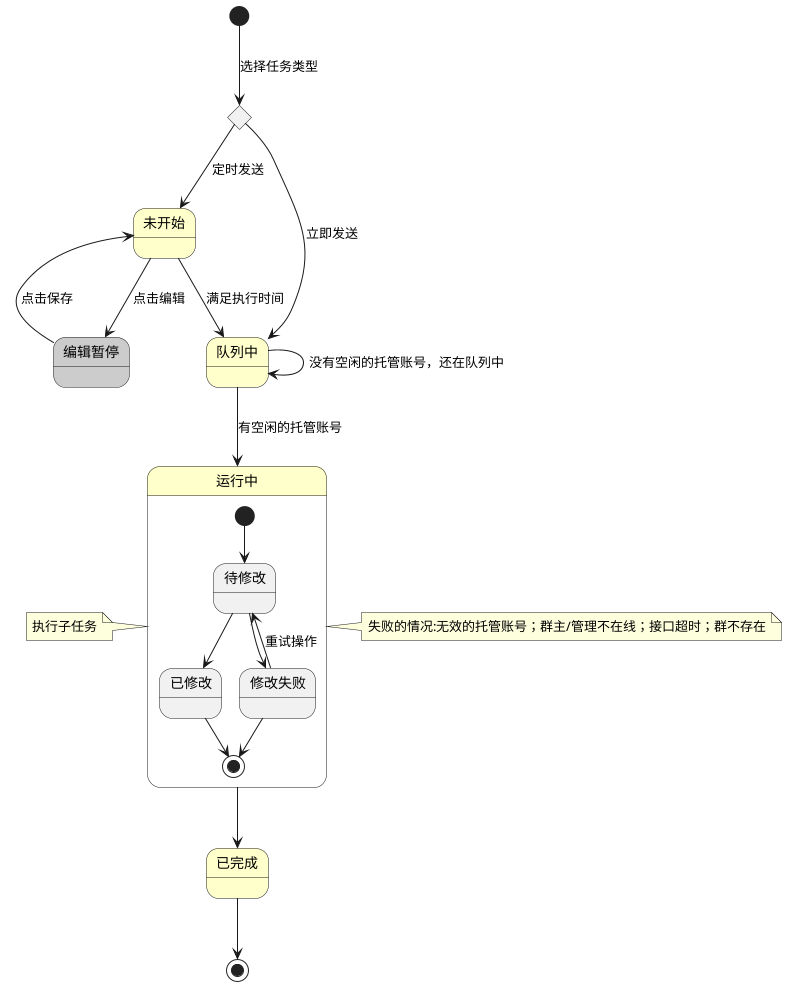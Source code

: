 @startuml
state choice1 <<choice>>

[*] --> choice1 :选择任务类型
choice1 --> 未开始 :定时发送

未开始 #FFFFCC --> 队列中 :满足执行时间
未开始 --> 编辑暂停 #CCCCCC:点击编辑
未开始 <-- 编辑暂停  :点击保存

choice1 --> 队列中 :立即发送

队列中 #FFFFCC --> 运行中 :有空闲的托管账号
队列中 --> 队列中 :没有空闲的托管账号，还在队列中
'队列中 <-- 手动暂停 :点击启动

'运行中 #FFFFCC --> 手动暂停 #CCCCCC :点击暂停
'运行中 <-- 手动暂停 :点击启动

state 运行中 #FFFFCC  {
  [*] --> 待修改
  待修改 --> 已修改
  待修改 --> 修改失败
  修改失败 --> 待修改 :重试操作
  已修改 --> [*]
  修改失败 --> [*]
}

note left of 运行中 : 执行子任务
note right of 运行中 :失败的情况:无效的托管账号；群主/管理不在线；接口超时；群不存在

运行中 --> 已完成

已完成 #FFFFCC --> [*]

@enduml

